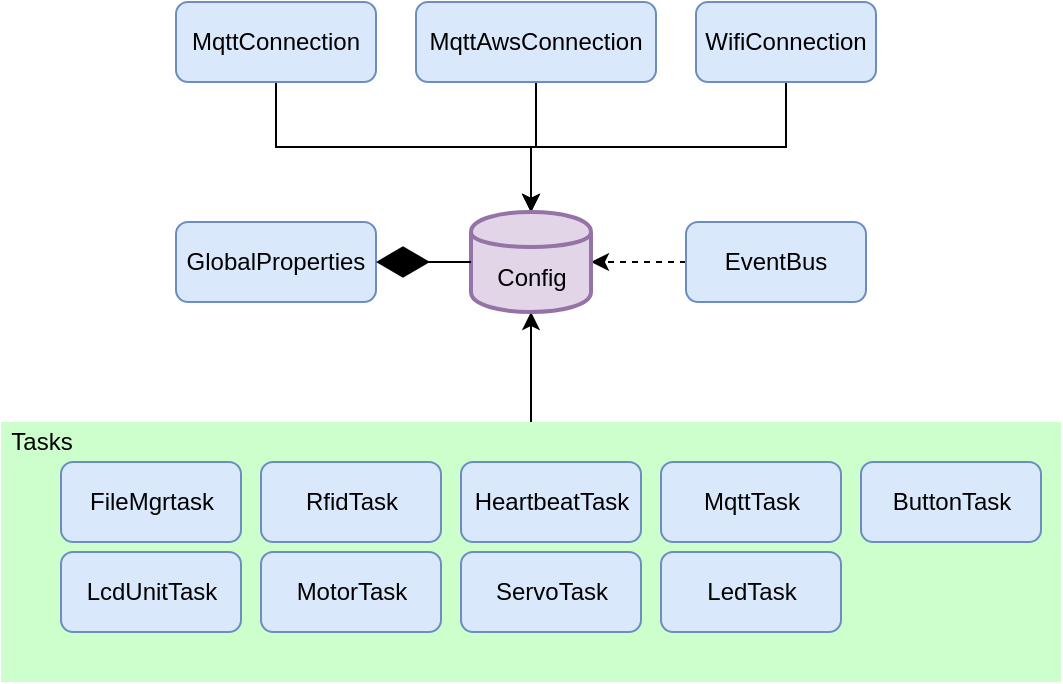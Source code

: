 <mxfile version="12.2.4" pages="1"><diagram id="9ZGphTBdlp2GHHIdH_-Z" name="Page-1"><mxGraphModel dx="744" dy="1112" grid="1" gridSize="10" guides="1" tooltips="1" connect="1" arrows="1" fold="1" page="1" pageScale="1" pageWidth="850" pageHeight="1100" math="0" shadow="0"><root><mxCell id="0"/><mxCell id="1" parent="0"/><mxCell id="17" value="" style="rounded=0;whiteSpace=wrap;html=1;strokeColor=none;strokeWidth=2;fillColor=#CCFFCC;" parent="1" vertex="1"><mxGeometry x="247.5" y="300" width="530" height="130" as="geometry"/></mxCell><mxCell id="47" style="edgeStyle=orthogonalEdgeStyle;rounded=0;orthogonalLoop=1;jettySize=auto;html=1;dashed=1;" parent="1" source="2" target="41" edge="1"><mxGeometry relative="1" as="geometry"/></mxCell><mxCell id="2" value="EventBus" style="rounded=1;whiteSpace=wrap;html=1;fillColor=#dae8fc;strokeColor=#6c8ebf;" parent="1" vertex="1"><mxGeometry x="590" y="200" width="90" height="40" as="geometry"/></mxCell><mxCell id="3" value="GlobalProperties" style="rounded=1;whiteSpace=wrap;html=1;fillColor=#dae8fc;strokeColor=#6c8ebf;" parent="1" vertex="1"><mxGeometry x="335" y="200" width="100" height="40" as="geometry"/></mxCell><mxCell id="10" style="edgeStyle=orthogonalEdgeStyle;rounded=0;orthogonalLoop=1;jettySize=auto;html=1;entryX=0.5;entryY=0;entryDx=0;entryDy=0;exitX=0.5;exitY=1;exitDx=0;exitDy=0;" parent="1" source="5" target="41" edge="1"><mxGeometry relative="1" as="geometry"/></mxCell><mxCell id="22" style="edgeStyle=orthogonalEdgeStyle;rounded=0;orthogonalLoop=1;jettySize=auto;html=1;" parent="1" source="17" target="41" edge="1"><mxGeometry relative="1" as="geometry"><mxPoint x="385" y="330" as="sourcePoint"/></mxGeometry></mxCell><mxCell id="5" value="WifiConnection" style="rounded=1;whiteSpace=wrap;html=1;fillColor=#dae8fc;strokeColor=#6c8ebf;" parent="1" vertex="1"><mxGeometry x="595" y="90" width="90" height="40" as="geometry"/></mxCell><mxCell id="11" value="HeartbeatTask" style="rounded=1;whiteSpace=wrap;html=1;fillColor=#dae8fc;strokeColor=#6c8ebf;" parent="1" vertex="1"><mxGeometry x="477.5" y="320" width="90" height="40" as="geometry"/></mxCell><mxCell id="29" style="edgeStyle=orthogonalEdgeStyle;rounded=0;orthogonalLoop=1;jettySize=auto;html=1;exitX=0.5;exitY=1;exitDx=0;exitDy=0;" parent="1" source="26" target="41" edge="1"><mxGeometry relative="1" as="geometry"><mxPoint x="600" y="90" as="sourcePoint"/></mxGeometry></mxCell><mxCell id="30" style="edgeStyle=orthogonalEdgeStyle;rounded=0;orthogonalLoop=1;jettySize=auto;html=1;exitX=0.5;exitY=1;exitDx=0;exitDy=0;" parent="1" source="27" target="41" edge="1"><mxGeometry relative="1" as="geometry"/></mxCell><mxCell id="12" value="MqttTask" style="rounded=1;whiteSpace=wrap;html=1;fillColor=#dae8fc;strokeColor=#6c8ebf;" parent="1" vertex="1"><mxGeometry x="577.5" y="320" width="90" height="40" as="geometry"/></mxCell><mxCell id="13" value="RfidTask" style="rounded=1;whiteSpace=wrap;html=1;fillColor=#dae8fc;strokeColor=#6c8ebf;" parent="1" vertex="1"><mxGeometry x="377.5" y="320" width="90" height="40" as="geometry"/></mxCell><mxCell id="14" value="ButtonTask" style="rounded=1;whiteSpace=wrap;html=1;fillColor=#dae8fc;strokeColor=#6c8ebf;" parent="1" vertex="1"><mxGeometry x="677.5" y="320" width="90" height="40" as="geometry"/></mxCell><mxCell id="15" value="LedTask" style="rounded=1;whiteSpace=wrap;html=1;fillColor=#dae8fc;strokeColor=#6c8ebf;" parent="1" vertex="1"><mxGeometry x="577.5" y="365" width="90" height="40" as="geometry"/></mxCell><mxCell id="16" value="FileMgrtask" style="rounded=1;whiteSpace=wrap;html=1;fillColor=#dae8fc;strokeColor=#6c8ebf;" parent="1" vertex="1"><mxGeometry x="277.5" y="320" width="90" height="40" as="geometry"/></mxCell><mxCell id="26" value="MqttConnection" style="rounded=1;whiteSpace=wrap;html=1;fillColor=#dae8fc;strokeColor=#6c8ebf;" parent="1" vertex="1"><mxGeometry x="335" y="90" width="100" height="40" as="geometry"/></mxCell><mxCell id="27" value="MqttAwsConnection" style="rounded=1;whiteSpace=wrap;html=1;fillColor=#dae8fc;strokeColor=#6c8ebf;" parent="1" vertex="1"><mxGeometry x="455" y="90" width="120" height="40" as="geometry"/></mxCell><mxCell id="41" value="Config" style="shape=cylinder;whiteSpace=wrap;html=1;boundedLbl=1;backgroundOutline=1;strokeColor=#9673a6;strokeWidth=2;fillColor=#e1d5e7;" parent="1" vertex="1"><mxGeometry x="482.5" y="195" width="60" height="50" as="geometry"/></mxCell><mxCell id="42" value="" style="endArrow=diamondThin;endFill=1;endSize=24;html=1;" parent="1" source="41" target="3" edge="1"><mxGeometry width="160" relative="1" as="geometry"><mxPoint x="300" y="230" as="sourcePoint"/><mxPoint x="345" y="230" as="targetPoint"/></mxGeometry></mxCell><mxCell id="44" value="Tasks" style="text;html=1;strokeColor=none;fillColor=none;align=center;verticalAlign=middle;whiteSpace=wrap;rounded=0;" parent="1" vertex="1"><mxGeometry x="247.5" y="300" width="40" height="20" as="geometry"/></mxCell><mxCell id="48" value="LcdUnitTask" style="rounded=1;whiteSpace=wrap;html=1;fillColor=#dae8fc;strokeColor=#6c8ebf;" parent="1" vertex="1"><mxGeometry x="277.5" y="365" width="90" height="40" as="geometry"/></mxCell><mxCell id="49" value="MotorTask" style="rounded=1;whiteSpace=wrap;html=1;fillColor=#dae8fc;strokeColor=#6c8ebf;" parent="1" vertex="1"><mxGeometry x="377.5" y="365" width="90" height="40" as="geometry"/></mxCell><mxCell id="50" value="ServoTask" style="rounded=1;whiteSpace=wrap;html=1;fillColor=#dae8fc;strokeColor=#6c8ebf;" parent="1" vertex="1"><mxGeometry x="477.5" y="365" width="90" height="40" as="geometry"/></mxCell></root></mxGraphModel></diagram></mxfile>